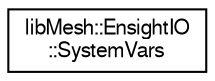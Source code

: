 digraph "Graphical Class Hierarchy"
{
  edge [fontname="FreeSans",fontsize="10",labelfontname="FreeSans",labelfontsize="10"];
  node [fontname="FreeSans",fontsize="10",shape=record];
  rankdir="LR";
  Node1 [label="libMesh::EnsightIO\l::SystemVars",height=0.2,width=0.4,color="black", fillcolor="white", style="filled",URL="$structlibMesh_1_1EnsightIO_1_1SystemVars.html"];
}
